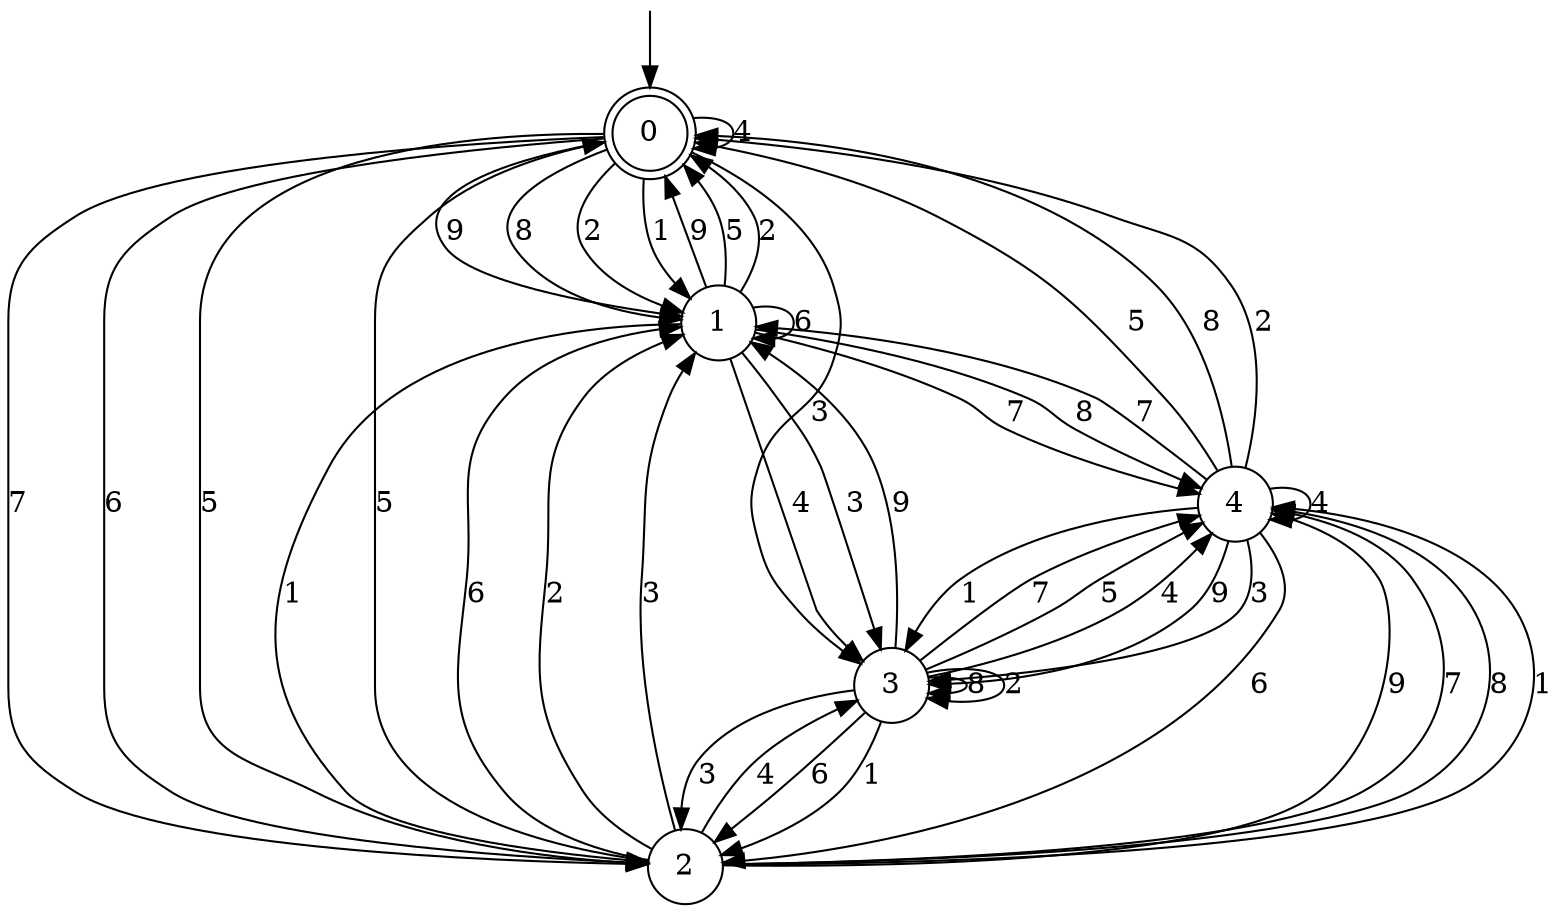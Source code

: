 digraph g {

	s0 [shape="doublecircle" label="0"];
	s1 [shape="circle" label="1"];
	s2 [shape="circle" label="2"];
	s3 [shape="circle" label="3"];
	s4 [shape="circle" label="4"];
	s0 -> s1 [label="9"];
	s0 -> s2 [label="7"];
	s0 -> s2 [label="6"];
	s0 -> s2 [label="5"];
	s0 -> s1 [label="8"];
	s0 -> s1 [label="2"];
	s0 -> s0 [label="4"];
	s0 -> s1 [label="1"];
	s0 -> s3 [label="3"];
	s1 -> s0 [label="9"];
	s1 -> s4 [label="7"];
	s1 -> s1 [label="6"];
	s1 -> s0 [label="5"];
	s1 -> s4 [label="8"];
	s1 -> s0 [label="2"];
	s1 -> s3 [label="4"];
	s1 -> s2 [label="1"];
	s1 -> s3 [label="3"];
	s2 -> s4 [label="9"];
	s2 -> s4 [label="7"];
	s2 -> s1 [label="6"];
	s2 -> s0 [label="5"];
	s2 -> s4 [label="8"];
	s2 -> s1 [label="2"];
	s2 -> s3 [label="4"];
	s2 -> s4 [label="1"];
	s2 -> s1 [label="3"];
	s3 -> s1 [label="9"];
	s3 -> s4 [label="7"];
	s3 -> s2 [label="6"];
	s3 -> s4 [label="5"];
	s3 -> s3 [label="8"];
	s3 -> s3 [label="2"];
	s3 -> s4 [label="4"];
	s3 -> s2 [label="1"];
	s3 -> s2 [label="3"];
	s4 -> s3 [label="9"];
	s4 -> s1 [label="7"];
	s4 -> s2 [label="6"];
	s4 -> s0 [label="5"];
	s4 -> s0 [label="8"];
	s4 -> s0 [label="2"];
	s4 -> s4 [label="4"];
	s4 -> s3 [label="1"];
	s4 -> s3 [label="3"];

__start0 [label="" shape="none" width="0" height="0"];
__start0 -> s0;

}
